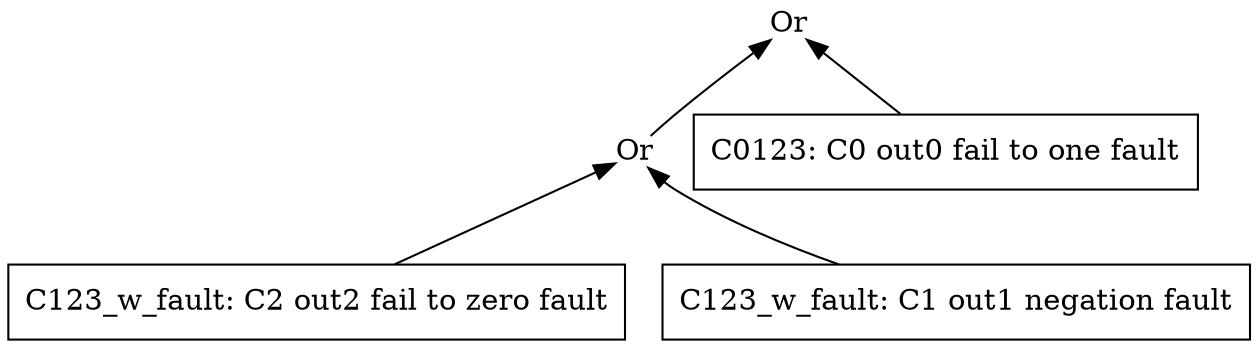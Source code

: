 digraph G {
rankdir=BT 
layout = dot
splines = true
overlap = false
sep ="+10, +10"
esep ="+8, +8"
outputorder=edgesfirst
4 [label ="Or", shape=none, margin=0, height=0, width=0, image="or.png"]
3 [label ="Or", shape=none, margin=0, height=0, width=0, image="or.png"]
2 [label = "C123_w_fault: C2 out2 fail to zero fault", shape = box]
1 [label = "C123_w_fault: C1 out1 negation fault", shape = box]
0 [label = "C0123: C0 out0 fail to one fault", shape = box]
3 -> 4
0 -> 4
2 -> 3
1 -> 3
}
